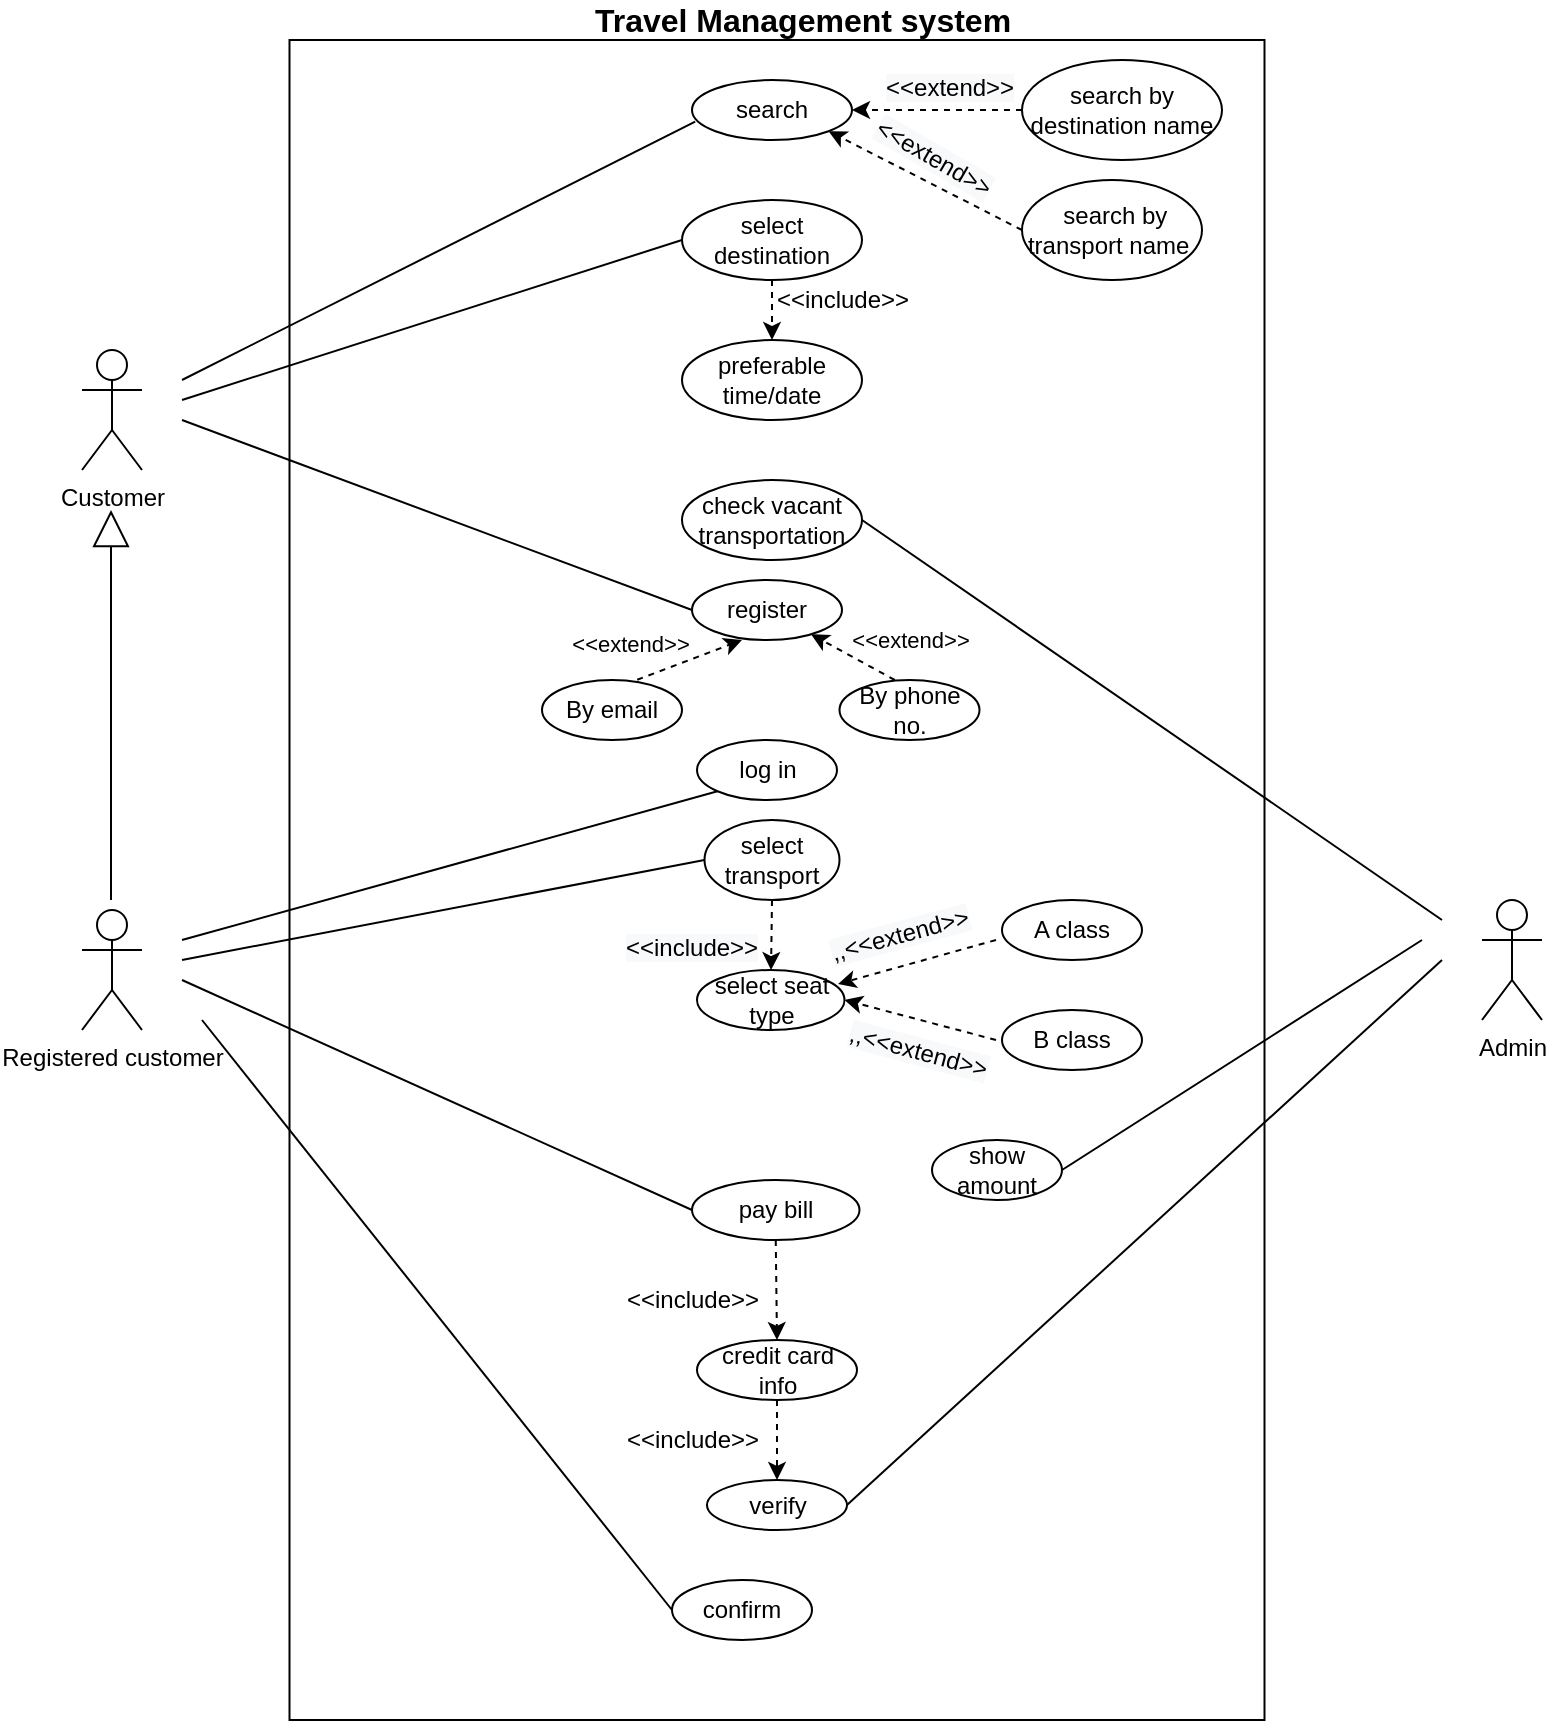 <mxfile version="13.9.9" type="device"><diagram id="LcQhv66u55sct2RG47i4" name="Page-1"><mxGraphModel dx="868" dy="510" grid="1" gridSize="10" guides="1" tooltips="1" connect="1" arrows="1" fold="1" page="1" pageScale="1" pageWidth="850" pageHeight="1100" math="0" shadow="0"><root><mxCell id="0"/><mxCell id="1" parent="0"/><mxCell id="J-02gslDwUU274l3JX8--2" value="" style="rounded=0;whiteSpace=wrap;html=1;fillColor=none;" parent="1" vertex="1"><mxGeometry x="163.75" y="20" width="487.5" height="840" as="geometry"/></mxCell><mxCell id="_hUDKunI7uVddbpPVhRF-1" value="Registered customer" style="shape=umlActor;verticalLabelPosition=bottom;verticalAlign=top;html=1;outlineConnect=0;" parent="1" vertex="1"><mxGeometry x="60" y="455" width="30" height="60" as="geometry"/></mxCell><mxCell id="_hUDKunI7uVddbpPVhRF-2" value="Customer" style="shape=umlActor;verticalLabelPosition=bottom;verticalAlign=top;html=1;outlineConnect=0;" parent="1" vertex="1"><mxGeometry x="60" y="175" width="30" height="60" as="geometry"/></mxCell><mxCell id="_hUDKunI7uVddbpPVhRF-3" value="Admin" style="shape=umlActor;verticalLabelPosition=bottom;verticalAlign=top;html=1;outlineConnect=0;" parent="1" vertex="1"><mxGeometry x="760" y="450" width="30" height="60" as="geometry"/></mxCell><mxCell id="_hUDKunI7uVddbpPVhRF-39" style="edgeStyle=none;rounded=0;orthogonalLoop=1;jettySize=auto;html=1;exitX=0.5;exitY=1;exitDx=0;exitDy=0;entryX=0.5;entryY=0;entryDx=0;entryDy=0;dashed=1;endArrow=classic;endFill=1;" parent="1" source="_hUDKunI7uVddbpPVhRF-6" target="_hUDKunI7uVddbpPVhRF-8" edge="1"><mxGeometry relative="1" as="geometry"/></mxCell><mxCell id="_hUDKunI7uVddbpPVhRF-6" value="select destination" style="ellipse;whiteSpace=wrap;html=1;" parent="1" vertex="1"><mxGeometry x="360" y="100" width="90" height="40" as="geometry"/></mxCell><mxCell id="_hUDKunI7uVddbpPVhRF-33" style="edgeStyle=none;rounded=0;orthogonalLoop=1;jettySize=auto;html=1;exitX=0.02;exitY=0.694;exitDx=0;exitDy=0;endArrow=none;endFill=0;exitPerimeter=0;" parent="1" source="_hUDKunI7uVddbpPVhRF-7" edge="1"><mxGeometry relative="1" as="geometry"><mxPoint x="110" y="190" as="targetPoint"/></mxGeometry></mxCell><mxCell id="_hUDKunI7uVddbpPVhRF-7" value="search" style="ellipse;whiteSpace=wrap;html=1;" parent="1" vertex="1"><mxGeometry x="365" y="40" width="80" height="30" as="geometry"/></mxCell><mxCell id="_hUDKunI7uVddbpPVhRF-8" value="preferable time/date" style="ellipse;whiteSpace=wrap;html=1;" parent="1" vertex="1"><mxGeometry x="360" y="170" width="90" height="40" as="geometry"/></mxCell><mxCell id="JJk-S3LpTBoXbZZuEtJm-3" style="edgeStyle=none;rounded=0;orthogonalLoop=1;jettySize=auto;html=1;exitX=1;exitY=0.5;exitDx=0;exitDy=0;endArrow=none;endFill=0;" parent="1" source="_hUDKunI7uVddbpPVhRF-10" edge="1"><mxGeometry relative="1" as="geometry"><mxPoint x="740" y="460" as="targetPoint"/></mxGeometry></mxCell><mxCell id="_hUDKunI7uVddbpPVhRF-10" value="check vacant transportation" style="ellipse;whiteSpace=wrap;html=1;" parent="1" vertex="1"><mxGeometry x="360" y="240" width="90" height="40" as="geometry"/></mxCell><mxCell id="_hUDKunI7uVddbpPVhRF-41" style="rounded=1;sketch=0;orthogonalLoop=1;jettySize=auto;html=1;exitX=0;exitY=0.5;exitDx=0;exitDy=0;endArrow=none;endFill=0;" parent="1" source="_hUDKunI7uVddbpPVhRF-12" edge="1"><mxGeometry relative="1" as="geometry"><mxPoint x="110" y="210" as="targetPoint"/></mxGeometry></mxCell><mxCell id="_hUDKunI7uVddbpPVhRF-12" value="register" style="ellipse;whiteSpace=wrap;html=1;" parent="1" vertex="1"><mxGeometry x="365" y="290" width="75" height="30" as="geometry"/></mxCell><mxCell id="_hUDKunI7uVddbpPVhRF-43" style="edgeStyle=none;rounded=1;sketch=0;orthogonalLoop=1;jettySize=auto;html=1;exitX=0;exitY=0.5;exitDx=0;exitDy=0;endArrow=none;endFill=0;" parent="1" source="_hUDKunI7uVddbpPVhRF-13" edge="1"><mxGeometry relative="1" as="geometry"><mxPoint x="110" y="480" as="targetPoint"/></mxGeometry></mxCell><mxCell id="_hUDKunI7uVddbpPVhRF-44" style="edgeStyle=none;rounded=1;sketch=0;orthogonalLoop=1;jettySize=auto;html=1;exitX=0.5;exitY=1;exitDx=0;exitDy=0;endArrow=classic;endFill=1;dashed=1;" parent="1" source="_hUDKunI7uVddbpPVhRF-13" target="_hUDKunI7uVddbpPVhRF-14" edge="1"><mxGeometry relative="1" as="geometry"/></mxCell><mxCell id="_hUDKunI7uVddbpPVhRF-13" value="select transport" style="ellipse;whiteSpace=wrap;html=1;" parent="1" vertex="1"><mxGeometry x="371.25" y="410" width="67.5" height="40" as="geometry"/></mxCell><mxCell id="_hUDKunI7uVddbpPVhRF-14" value="select seat type" style="ellipse;whiteSpace=wrap;html=1;" parent="1" vertex="1"><mxGeometry x="367.5" y="485" width="73.75" height="30" as="geometry"/></mxCell><mxCell id="_hUDKunI7uVddbpPVhRF-50" style="edgeStyle=none;rounded=1;sketch=0;orthogonalLoop=1;jettySize=auto;html=1;exitX=0.5;exitY=1;exitDx=0;exitDy=0;dashed=1;endArrow=classic;endFill=1;entryX=0.5;entryY=0;entryDx=0;entryDy=0;" parent="1" source="_hUDKunI7uVddbpPVhRF-15" target="_hUDKunI7uVddbpPVhRF-19" edge="1"><mxGeometry relative="1" as="geometry"><mxPoint x="397" y="640" as="targetPoint"/></mxGeometry></mxCell><mxCell id="_hUDKunI7uVddbpPVhRF-15" value="pay bill" style="ellipse;whiteSpace=wrap;html=1;" parent="1" vertex="1"><mxGeometry x="365" y="590" width="83.75" height="30" as="geometry"/></mxCell><mxCell id="_hUDKunI7uVddbpPVhRF-16" value="show amount" style="ellipse;whiteSpace=wrap;html=1;" parent="1" vertex="1"><mxGeometry x="485" y="570" width="65" height="30" as="geometry"/></mxCell><mxCell id="_hUDKunI7uVddbpPVhRF-53" style="edgeStyle=none;rounded=1;sketch=0;orthogonalLoop=1;jettySize=auto;html=1;exitX=0;exitY=0.5;exitDx=0;exitDy=0;endArrow=none;endFill=0;" parent="1" source="_hUDKunI7uVddbpPVhRF-17" edge="1"><mxGeometry relative="1" as="geometry"><mxPoint x="120" y="510" as="targetPoint"/></mxGeometry></mxCell><mxCell id="_hUDKunI7uVddbpPVhRF-17" value="confirm" style="ellipse;whiteSpace=wrap;html=1;" parent="1" vertex="1"><mxGeometry x="355" y="790" width="70" height="30" as="geometry"/></mxCell><mxCell id="_hUDKunI7uVddbpPVhRF-51" style="edgeStyle=none;rounded=1;sketch=0;orthogonalLoop=1;jettySize=auto;html=1;exitX=0.5;exitY=1;exitDx=0;exitDy=0;dashed=1;endArrow=classic;endFill=1;entryX=0.5;entryY=0;entryDx=0;entryDy=0;" parent="1" source="_hUDKunI7uVddbpPVhRF-19" target="_hUDKunI7uVddbpPVhRF-20" edge="1"><mxGeometry relative="1" as="geometry"><mxPoint x="405" y="710" as="targetPoint"/></mxGeometry></mxCell><mxCell id="_hUDKunI7uVddbpPVhRF-19" value="credit card info" style="ellipse;whiteSpace=wrap;html=1;" parent="1" vertex="1"><mxGeometry x="367.5" y="670" width="80" height="30" as="geometry"/></mxCell><mxCell id="_hUDKunI7uVddbpPVhRF-52" style="edgeStyle=none;rounded=1;sketch=0;orthogonalLoop=1;jettySize=auto;html=1;exitX=1;exitY=0.5;exitDx=0;exitDy=0;endArrow=none;endFill=0;" parent="1" source="_hUDKunI7uVddbpPVhRF-20" edge="1"><mxGeometry relative="1" as="geometry"><mxPoint x="740" y="480" as="targetPoint"/></mxGeometry></mxCell><mxCell id="_hUDKunI7uVddbpPVhRF-20" value="verify" style="ellipse;whiteSpace=wrap;html=1;" parent="1" vertex="1"><mxGeometry x="372.5" y="740" width="70" height="25" as="geometry"/></mxCell><mxCell id="_hUDKunI7uVddbpPVhRF-22" style="edgeStyle=orthogonalEdgeStyle;rounded=0;orthogonalLoop=1;jettySize=auto;html=1;exitX=0.5;exitY=1;exitDx=0;exitDy=0;" parent="1" source="_hUDKunI7uVddbpPVhRF-6" target="_hUDKunI7uVddbpPVhRF-6" edge="1"><mxGeometry relative="1" as="geometry"/></mxCell><mxCell id="_hUDKunI7uVddbpPVhRF-42" style="edgeStyle=none;rounded=1;sketch=0;orthogonalLoop=1;jettySize=auto;html=1;exitX=0;exitY=1;exitDx=0;exitDy=0;endArrow=none;endFill=0;" parent="1" source="_hUDKunI7uVddbpPVhRF-23" edge="1"><mxGeometry relative="1" as="geometry"><mxPoint x="110" y="470" as="targetPoint"/></mxGeometry></mxCell><mxCell id="_hUDKunI7uVddbpPVhRF-23" value="log in" style="ellipse;whiteSpace=wrap;html=1;" parent="1" vertex="1"><mxGeometry x="367.5" y="370" width="70" height="30" as="geometry"/></mxCell><mxCell id="J-02gslDwUU274l3JX8--7" value="&amp;lt;&amp;lt;include&amp;gt;&amp;gt;" style="text;html=1;align=center;verticalAlign=middle;resizable=0;points=[];autosize=1;" parent="1" vertex="1"><mxGeometry x="400" y="140" width="80" height="20" as="geometry"/></mxCell><mxCell id="J-02gslDwUU274l3JX8--9" value="&lt;span style=&quot;color: rgb(0, 0, 0); font-family: helvetica; font-size: 12px; font-style: normal; font-weight: 400; letter-spacing: normal; text-align: center; text-indent: 0px; text-transform: none; word-spacing: 0px; background-color: rgb(248, 249, 250); display: inline; float: none;&quot;&gt;&amp;lt;&amp;lt;include&amp;gt;&amp;gt;&lt;/span&gt;" style="text;whiteSpace=wrap;html=1;" parent="1" vertex="1"><mxGeometry x="330" y="460" width="70" height="20" as="geometry"/></mxCell><mxCell id="J-02gslDwUU274l3JX8--12" value="&amp;lt;&amp;lt;include&amp;gt;&amp;gt;" style="text;html=1;align=center;verticalAlign=middle;resizable=0;points=[];autosize=1;" parent="1" vertex="1"><mxGeometry x="325" y="640" width="80" height="20" as="geometry"/></mxCell><mxCell id="J-02gslDwUU274l3JX8--13" value="&amp;lt;&amp;lt;include&amp;gt;&amp;gt;" style="text;html=1;align=center;verticalAlign=middle;resizable=0;points=[];autosize=1;" parent="1" vertex="1"><mxGeometry x="325" y="710" width="80" height="20" as="geometry"/></mxCell><mxCell id="J-02gslDwUU274l3JX8--14" value="Travel Management system" style="text;html=1;align=center;verticalAlign=middle;resizable=0;points=[];autosize=1;fontStyle=1;fontSize=16;" parent="1" vertex="1"><mxGeometry x="310" width="220" height="20" as="geometry"/></mxCell><mxCell id="LKbD3cKtcsE2VnSq7ad2-1" value="" style="endArrow=none;html=1;entryX=0;entryY=0.5;entryDx=0;entryDy=0;" parent="1" target="_hUDKunI7uVddbpPVhRF-6" edge="1"><mxGeometry width="50" height="50" relative="1" as="geometry"><mxPoint x="110" y="200" as="sourcePoint"/><mxPoint x="160" y="150" as="targetPoint"/></mxGeometry></mxCell><mxCell id="LKbD3cKtcsE2VnSq7ad2-3" style="edgeStyle=none;rounded=1;sketch=0;orthogonalLoop=1;jettySize=auto;html=1;exitX=0;exitY=0.5;exitDx=0;exitDy=0;endArrow=classic;endFill=1;dashed=1;entryX=1;entryY=0.5;entryDx=0;entryDy=0;" parent="1" source="LKbD3cKtcsE2VnSq7ad2-7" target="_hUDKunI7uVddbpPVhRF-7" edge="1"><mxGeometry relative="1" as="geometry"><mxPoint x="415" y="430" as="sourcePoint"/><mxPoint x="530" y="50" as="targetPoint"/></mxGeometry></mxCell><mxCell id="LKbD3cKtcsE2VnSq7ad2-5" style="edgeStyle=none;rounded=1;sketch=0;orthogonalLoop=1;jettySize=auto;html=1;endArrow=classic;endFill=1;dashed=1;exitX=0;exitY=0.5;exitDx=0;exitDy=0;entryX=1;entryY=1;entryDx=0;entryDy=0;" parent="1" source="LKbD3cKtcsE2VnSq7ad2-6" target="_hUDKunI7uVddbpPVhRF-7" edge="1"><mxGeometry relative="1" as="geometry"><mxPoint x="455" y="65" as="sourcePoint"/><mxPoint x="540" y="60" as="targetPoint"/></mxGeometry></mxCell><mxCell id="LKbD3cKtcsE2VnSq7ad2-6" value="&amp;nbsp;search by transport name&amp;nbsp;" style="ellipse;whiteSpace=wrap;html=1;" parent="1" vertex="1"><mxGeometry x="530" y="90" width="90" height="50" as="geometry"/></mxCell><mxCell id="LKbD3cKtcsE2VnSq7ad2-7" value="search by destination name" style="ellipse;whiteSpace=wrap;html=1;" parent="1" vertex="1"><mxGeometry x="530" y="30" width="100" height="50" as="geometry"/></mxCell><mxCell id="LKbD3cKtcsE2VnSq7ad2-9" value="&lt;span style=&quot;color: rgb(0 , 0 , 0) ; font-family: &amp;#34;helvetica&amp;#34; ; font-size: 12px ; font-style: normal ; font-weight: 400 ; letter-spacing: normal ; text-align: center ; text-indent: 0px ; text-transform: none ; word-spacing: 0px ; background-color: rgb(248 , 249 , 250) ; display: inline ; float: none&quot;&gt;&amp;lt;&amp;lt;extend&amp;gt;&amp;gt;&lt;/span&gt;" style="text;whiteSpace=wrap;html=1;" parent="1" vertex="1"><mxGeometry x="460" y="30" width="90" height="30" as="geometry"/></mxCell><mxCell id="LKbD3cKtcsE2VnSq7ad2-10" value="&lt;span style=&quot;color: rgb(0, 0, 0); font-family: helvetica; font-size: 12px; font-style: normal; font-weight: 400; letter-spacing: normal; text-align: center; text-indent: 0px; text-transform: none; word-spacing: 0px; background-color: rgb(248, 249, 250); display: inline; float: none;&quot;&gt;&amp;lt;&amp;lt;extend&amp;gt;&amp;gt;&lt;/span&gt;" style="text;whiteSpace=wrap;html=1;rotation=30;" parent="1" vertex="1"><mxGeometry x="450" y="70" width="90" height="30" as="geometry"/></mxCell><mxCell id="LKbD3cKtcsE2VnSq7ad2-11" value="" style="endArrow=none;html=1;entryX=1;entryY=0.5;entryDx=0;entryDy=0;" parent="1" target="_hUDKunI7uVddbpPVhRF-16" edge="1"><mxGeometry width="50" height="50" relative="1" as="geometry"><mxPoint x="730" y="470" as="sourcePoint"/><mxPoint x="438" y="550" as="targetPoint"/><Array as="points"/></mxGeometry></mxCell><mxCell id="LKbD3cKtcsE2VnSq7ad2-14" style="edgeStyle=none;rounded=1;sketch=0;orthogonalLoop=1;jettySize=auto;html=1;entryX=1;entryY=0.5;entryDx=0;entryDy=0;dashed=1;endArrow=classic;endFill=1;" parent="1" target="_hUDKunI7uVddbpPVhRF-14" edge="1"><mxGeometry relative="1" as="geometry"><mxPoint x="517" y="520" as="sourcePoint"/><mxPoint x="427.5" y="480" as="targetPoint"/></mxGeometry></mxCell><mxCell id="LKbD3cKtcsE2VnSq7ad2-15" style="edgeStyle=none;rounded=1;sketch=0;orthogonalLoop=1;jettySize=auto;html=1;entryX=0.956;entryY=0.233;entryDx=0;entryDy=0;dashed=1;endArrow=classic;endFill=1;entryPerimeter=0;" parent="1" target="_hUDKunI7uVddbpPVhRF-14" edge="1"><mxGeometry relative="1" as="geometry"><mxPoint x="517" y="470" as="sourcePoint"/><mxPoint x="440" y="467.5" as="targetPoint"/></mxGeometry></mxCell><mxCell id="LKbD3cKtcsE2VnSq7ad2-16" value="B class" style="ellipse;whiteSpace=wrap;html=1;" parent="1" vertex="1"><mxGeometry x="520" y="505" width="70" height="30" as="geometry"/></mxCell><mxCell id="LKbD3cKtcsE2VnSq7ad2-17" value="A class" style="ellipse;whiteSpace=wrap;html=1;" parent="1" vertex="1"><mxGeometry x="520" y="450" width="70" height="30" as="geometry"/></mxCell><mxCell id="LKbD3cKtcsE2VnSq7ad2-20" value="&lt;span style=&quot;color: rgb(0, 0, 0); font-family: helvetica; font-size: 12px; font-style: normal; font-weight: 400; letter-spacing: normal; text-align: center; text-indent: 0px; text-transform: none; word-spacing: 0px; background-color: rgb(248, 249, 250); display: inline; float: none;&quot;&gt;,,&amp;lt;&amp;lt;extend&amp;gt;&amp;gt;&lt;/span&gt;" style="text;whiteSpace=wrap;html=1;rotation=-15;" parent="1" vertex="1"><mxGeometry x="430" y="450" width="100" height="20" as="geometry"/></mxCell><mxCell id="LKbD3cKtcsE2VnSq7ad2-21" value="&lt;span style=&quot;color: rgb(0, 0, 0); font-family: helvetica; font-size: 12px; font-style: normal; font-weight: 400; letter-spacing: normal; text-align: center; text-indent: 0px; text-transform: none; word-spacing: 0px; background-color: rgb(248, 249, 250); display: inline; float: none;&quot;&gt;,,&amp;lt;&amp;lt;extend&amp;gt;&amp;gt;&lt;/span&gt;" style="text;whiteSpace=wrap;html=1;rotation=15;" parent="1" vertex="1"><mxGeometry x="441.25" y="515" width="100" height="25" as="geometry"/></mxCell><mxCell id="LKbD3cKtcsE2VnSq7ad2-22" style="edgeStyle=none;rounded=1;sketch=0;orthogonalLoop=1;jettySize=auto;html=1;endArrow=classic;endFill=1;dashed=1;entryX=0.333;entryY=1;entryDx=0;entryDy=0;entryPerimeter=0;exitX=0.6;exitY=0.067;exitDx=0;exitDy=0;exitPerimeter=0;" parent="1" source="LKbD3cKtcsE2VnSq7ad2-23" target="_hUDKunI7uVddbpPVhRF-12" edge="1"><mxGeometry relative="1" as="geometry"><mxPoint x="415" y="460" as="sourcePoint"/><mxPoint x="414.375" y="495" as="targetPoint"/></mxGeometry></mxCell><mxCell id="LKbD3cKtcsE2VnSq7ad2-26" value="&amp;lt;&amp;lt;extend&amp;gt;&amp;gt;&lt;br&gt;" style="edgeLabel;html=1;align=center;verticalAlign=middle;resizable=0;points=[];" parent="LKbD3cKtcsE2VnSq7ad2-22" vertex="1" connectable="0"><mxGeometry x="-0.53" y="2" relative="1" as="geometry"><mxPoint x="-11.53" y="-13.23" as="offset"/></mxGeometry></mxCell><mxCell id="LKbD3cKtcsE2VnSq7ad2-23" value="By email" style="ellipse;whiteSpace=wrap;html=1;" parent="1" vertex="1"><mxGeometry x="290" y="340" width="70" height="30" as="geometry"/></mxCell><mxCell id="LKbD3cKtcsE2VnSq7ad2-24" value="By phone no." style="ellipse;whiteSpace=wrap;html=1;" parent="1" vertex="1"><mxGeometry x="438.75" y="340" width="70" height="30" as="geometry"/></mxCell><mxCell id="LKbD3cKtcsE2VnSq7ad2-25" style="edgeStyle=none;rounded=1;sketch=0;orthogonalLoop=1;jettySize=auto;html=1;endArrow=classic;endFill=1;dashed=1;exitX=0.344;exitY=0.372;exitDx=0;exitDy=0;exitPerimeter=0;" parent="1" target="_hUDKunI7uVddbpPVhRF-12" edge="1"><mxGeometry relative="1" as="geometry"><mxPoint x="466.36" y="340.0" as="sourcePoint"/><mxPoint x="516.135" y="320.08" as="targetPoint"/></mxGeometry></mxCell><mxCell id="LKbD3cKtcsE2VnSq7ad2-27" value="&amp;lt;&amp;lt;extend&amp;gt;&amp;gt;&lt;br&gt;" style="edgeLabel;html=1;align=center;verticalAlign=middle;resizable=0;points=[];" parent="1" vertex="1" connectable="0"><mxGeometry x="473.746" y="320.003" as="geometry"/></mxCell><mxCell id="LKbD3cKtcsE2VnSq7ad2-28" value="" style="endArrow=block;endSize=16;endFill=0;html=1;" parent="1" edge="1"><mxGeometry width="160" relative="1" as="geometry"><mxPoint x="74.5" y="450" as="sourcePoint"/><mxPoint x="74.5" y="255" as="targetPoint"/></mxGeometry></mxCell><mxCell id="LKbD3cKtcsE2VnSq7ad2-30" style="edgeStyle=none;rounded=1;sketch=0;orthogonalLoop=1;jettySize=auto;html=1;exitX=0;exitY=0.5;exitDx=0;exitDy=0;endArrow=none;endFill=0;" parent="1" source="_hUDKunI7uVddbpPVhRF-15" edge="1"><mxGeometry relative="1" as="geometry"><mxPoint x="110" y="490" as="targetPoint"/><mxPoint x="381.25" y="440" as="sourcePoint"/></mxGeometry></mxCell></root></mxGraphModel></diagram></mxfile>